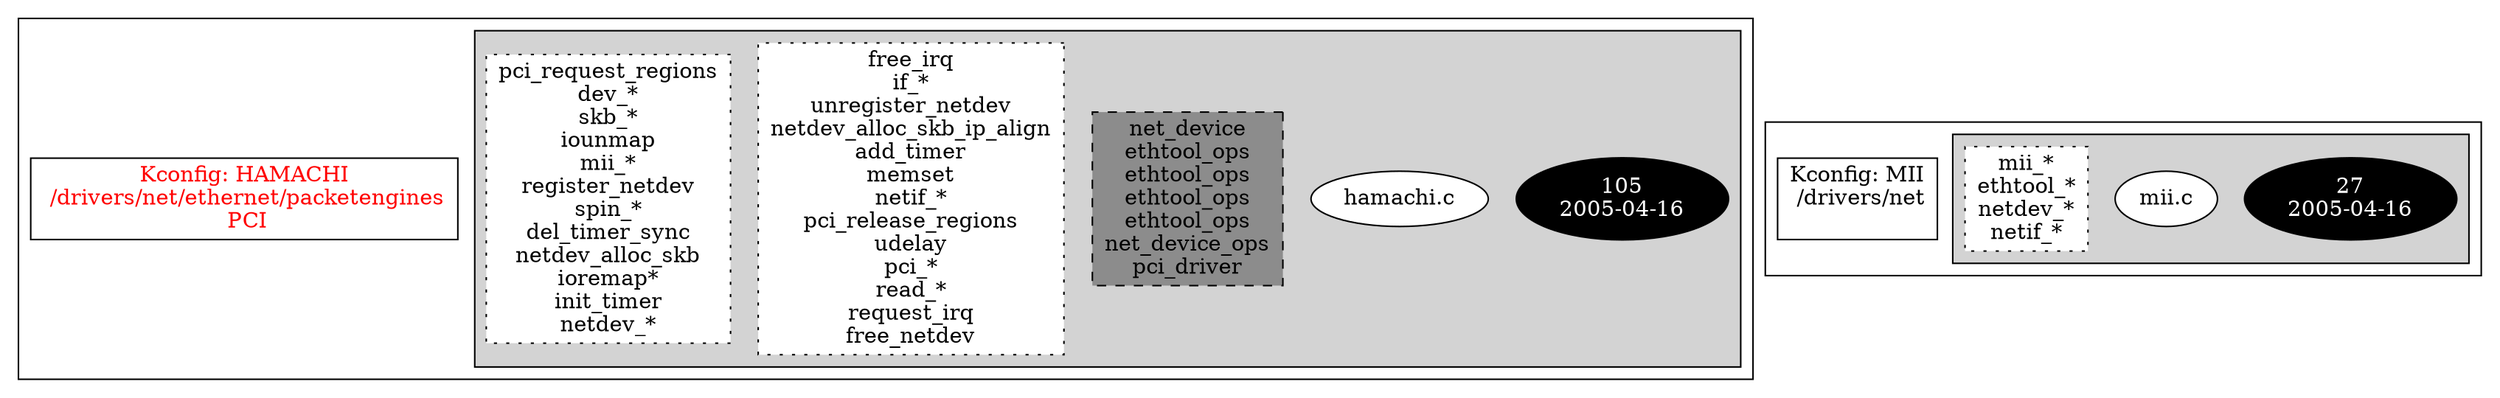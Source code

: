 digraph Driver {
	ranksep=2;
	splines=ortho;
	//Symbol: HAMACHI
	subgraph "cluster_HAMACHI"{
		subgraph "cluster_hamachi.c" {
			style=filled
			"commit_hamachi.c" [style=filled, fillcolor=black, fontcolor=white, label="105\n2005-04-16"];
			"hamachi.c" [style=filled, fillcolor=white, fontcolor=black, label="hamachi.c\n"];
			"structs-hamachi.c" [style="filled,dashed" shape=box, fillcolor=grey55, fontcolor=black, label="net_device\nethtool_ops\nethtool_ops\nethtool_ops\nethtool_ops\nnet_device_ops\npci_driver\n"];
			"funccall2-hamachi.c" [style="filled,dotted" shape=box, fillcolor=white, fontcolor=black, label="free_irq\nif_*\nunregister_netdev\nnetdev_alloc_skb_ip_align\nadd_timer\nmemset\nnetif_*\npci_release_regions\nudelay\npci_*\nread_*\nrequest_irq\nfree_netdev\n"];
			"funccall1-hamachi.c" [style="filled,dotted" shape=box, fillcolor=white, fontcolor=black, label="pci_request_regions\ndev_*\nskb_*\niounmap\nmii_*\nregister_netdev\nspin_*\ndel_timer_sync\nnetdev_alloc_skb\nioremap*\ninit_timer\nnetdev_*\n"];
		}
		"K:HAMACHI" [label="Kconfig: HAMACHI\n /drivers/net/ethernet/packetengines\n  PCI ", shape=box, fontcolor=red];
	}
	//Symbol: MII
	subgraph "cluster_MII"{
		subgraph "cluster_mii.c" {
			style=filled
			"commit_mii.c" [style=filled, fillcolor=black, fontcolor=white, label="27\n2005-04-16"];
			"mii.c" [style=filled, fillcolor=white, fontcolor=black, label="mii.c\n"];
			"funccall0-mii.c" [style="filled,dotted" shape=box, fillcolor=white, fontcolor=black, label="mii_*\nethtool_*\nnetdev_*\nnetif_*\n"];
		}
		"K:MII" [label="Kconfig: MII\n /drivers/net\n ", shape=box];
	}
}
